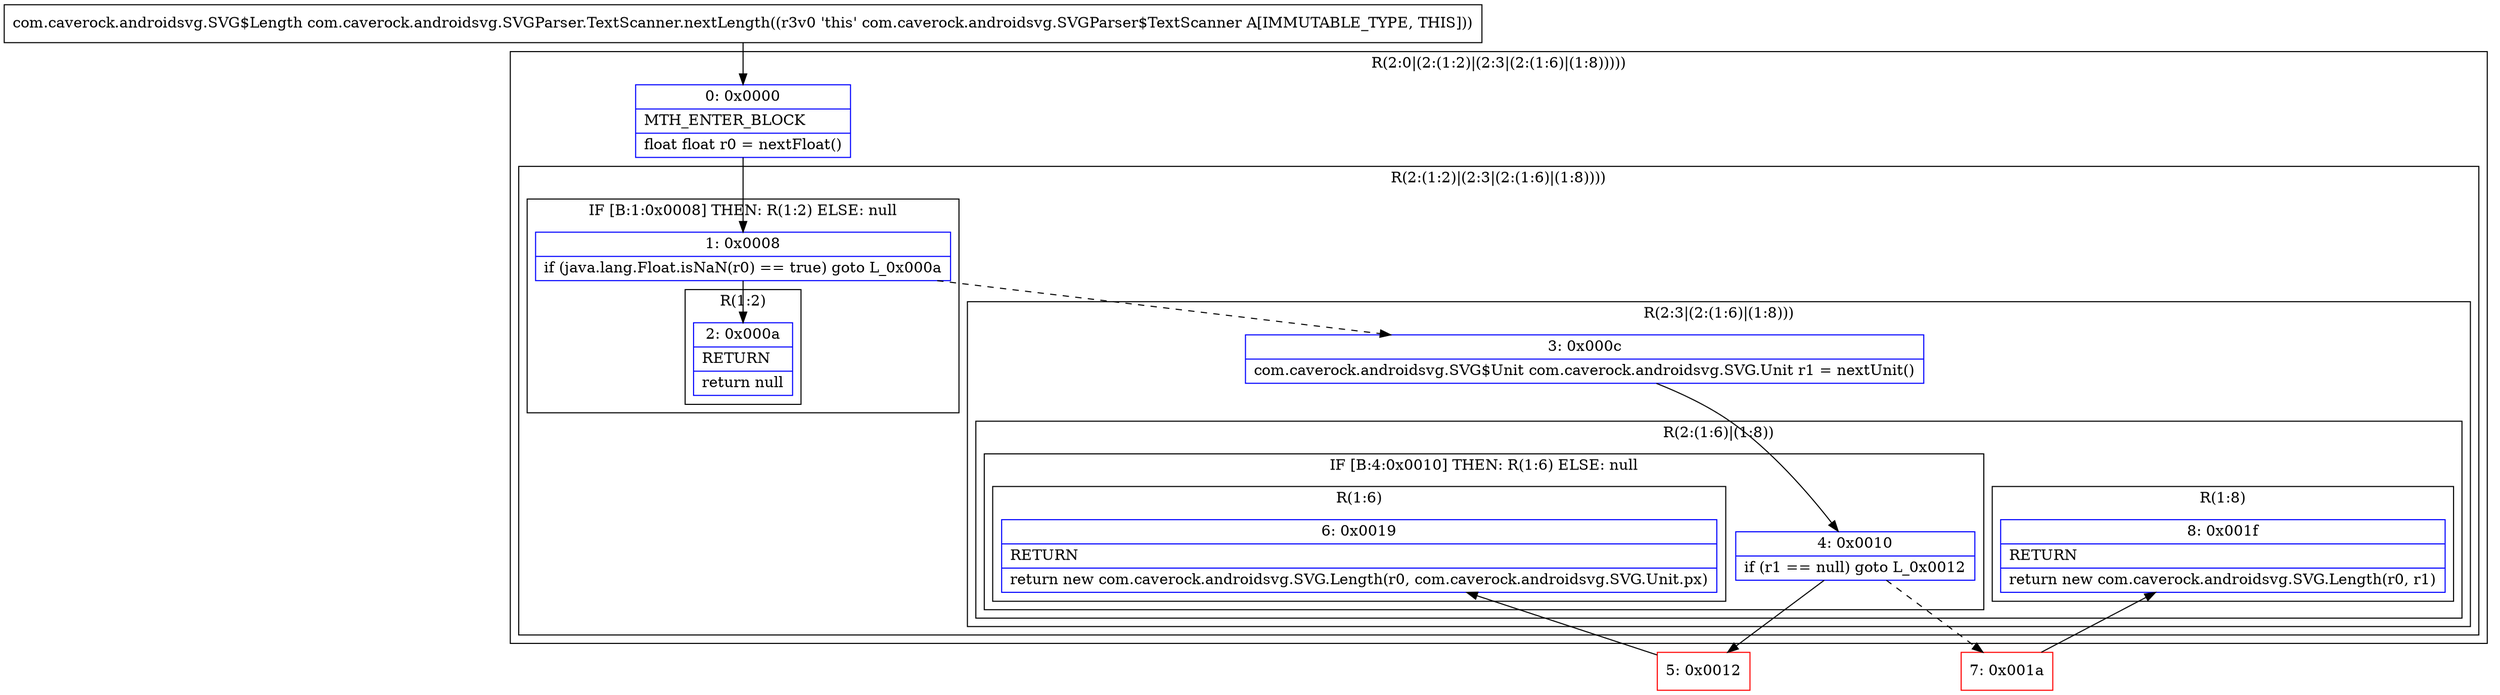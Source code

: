 digraph "CFG forcom.caverock.androidsvg.SVGParser.TextScanner.nextLength()Lcom\/caverock\/androidsvg\/SVG$Length;" {
subgraph cluster_Region_362017689 {
label = "R(2:0|(2:(1:2)|(2:3|(2:(1:6)|(1:8)))))";
node [shape=record,color=blue];
Node_0 [shape=record,label="{0\:\ 0x0000|MTH_ENTER_BLOCK\l|float float r0 = nextFloat()\l}"];
subgraph cluster_Region_1982159396 {
label = "R(2:(1:2)|(2:3|(2:(1:6)|(1:8))))";
node [shape=record,color=blue];
subgraph cluster_IfRegion_726805955 {
label = "IF [B:1:0x0008] THEN: R(1:2) ELSE: null";
node [shape=record,color=blue];
Node_1 [shape=record,label="{1\:\ 0x0008|if (java.lang.Float.isNaN(r0) == true) goto L_0x000a\l}"];
subgraph cluster_Region_1606191667 {
label = "R(1:2)";
node [shape=record,color=blue];
Node_2 [shape=record,label="{2\:\ 0x000a|RETURN\l|return null\l}"];
}
}
subgraph cluster_Region_1252096414 {
label = "R(2:3|(2:(1:6)|(1:8)))";
node [shape=record,color=blue];
Node_3 [shape=record,label="{3\:\ 0x000c|com.caverock.androidsvg.SVG$Unit com.caverock.androidsvg.SVG.Unit r1 = nextUnit()\l}"];
subgraph cluster_Region_1047008398 {
label = "R(2:(1:6)|(1:8))";
node [shape=record,color=blue];
subgraph cluster_IfRegion_1890019644 {
label = "IF [B:4:0x0010] THEN: R(1:6) ELSE: null";
node [shape=record,color=blue];
Node_4 [shape=record,label="{4\:\ 0x0010|if (r1 == null) goto L_0x0012\l}"];
subgraph cluster_Region_1432687045 {
label = "R(1:6)";
node [shape=record,color=blue];
Node_6 [shape=record,label="{6\:\ 0x0019|RETURN\l|return new com.caverock.androidsvg.SVG.Length(r0, com.caverock.androidsvg.SVG.Unit.px)\l}"];
}
}
subgraph cluster_Region_1084511528 {
label = "R(1:8)";
node [shape=record,color=blue];
Node_8 [shape=record,label="{8\:\ 0x001f|RETURN\l|return new com.caverock.androidsvg.SVG.Length(r0, r1)\l}"];
}
}
}
}
}
Node_5 [shape=record,color=red,label="{5\:\ 0x0012}"];
Node_7 [shape=record,color=red,label="{7\:\ 0x001a}"];
MethodNode[shape=record,label="{com.caverock.androidsvg.SVG$Length com.caverock.androidsvg.SVGParser.TextScanner.nextLength((r3v0 'this' com.caverock.androidsvg.SVGParser$TextScanner A[IMMUTABLE_TYPE, THIS])) }"];
MethodNode -> Node_0;
Node_0 -> Node_1;
Node_1 -> Node_2;
Node_1 -> Node_3[style=dashed];
Node_3 -> Node_4;
Node_4 -> Node_5;
Node_4 -> Node_7[style=dashed];
Node_5 -> Node_6;
Node_7 -> Node_8;
}

